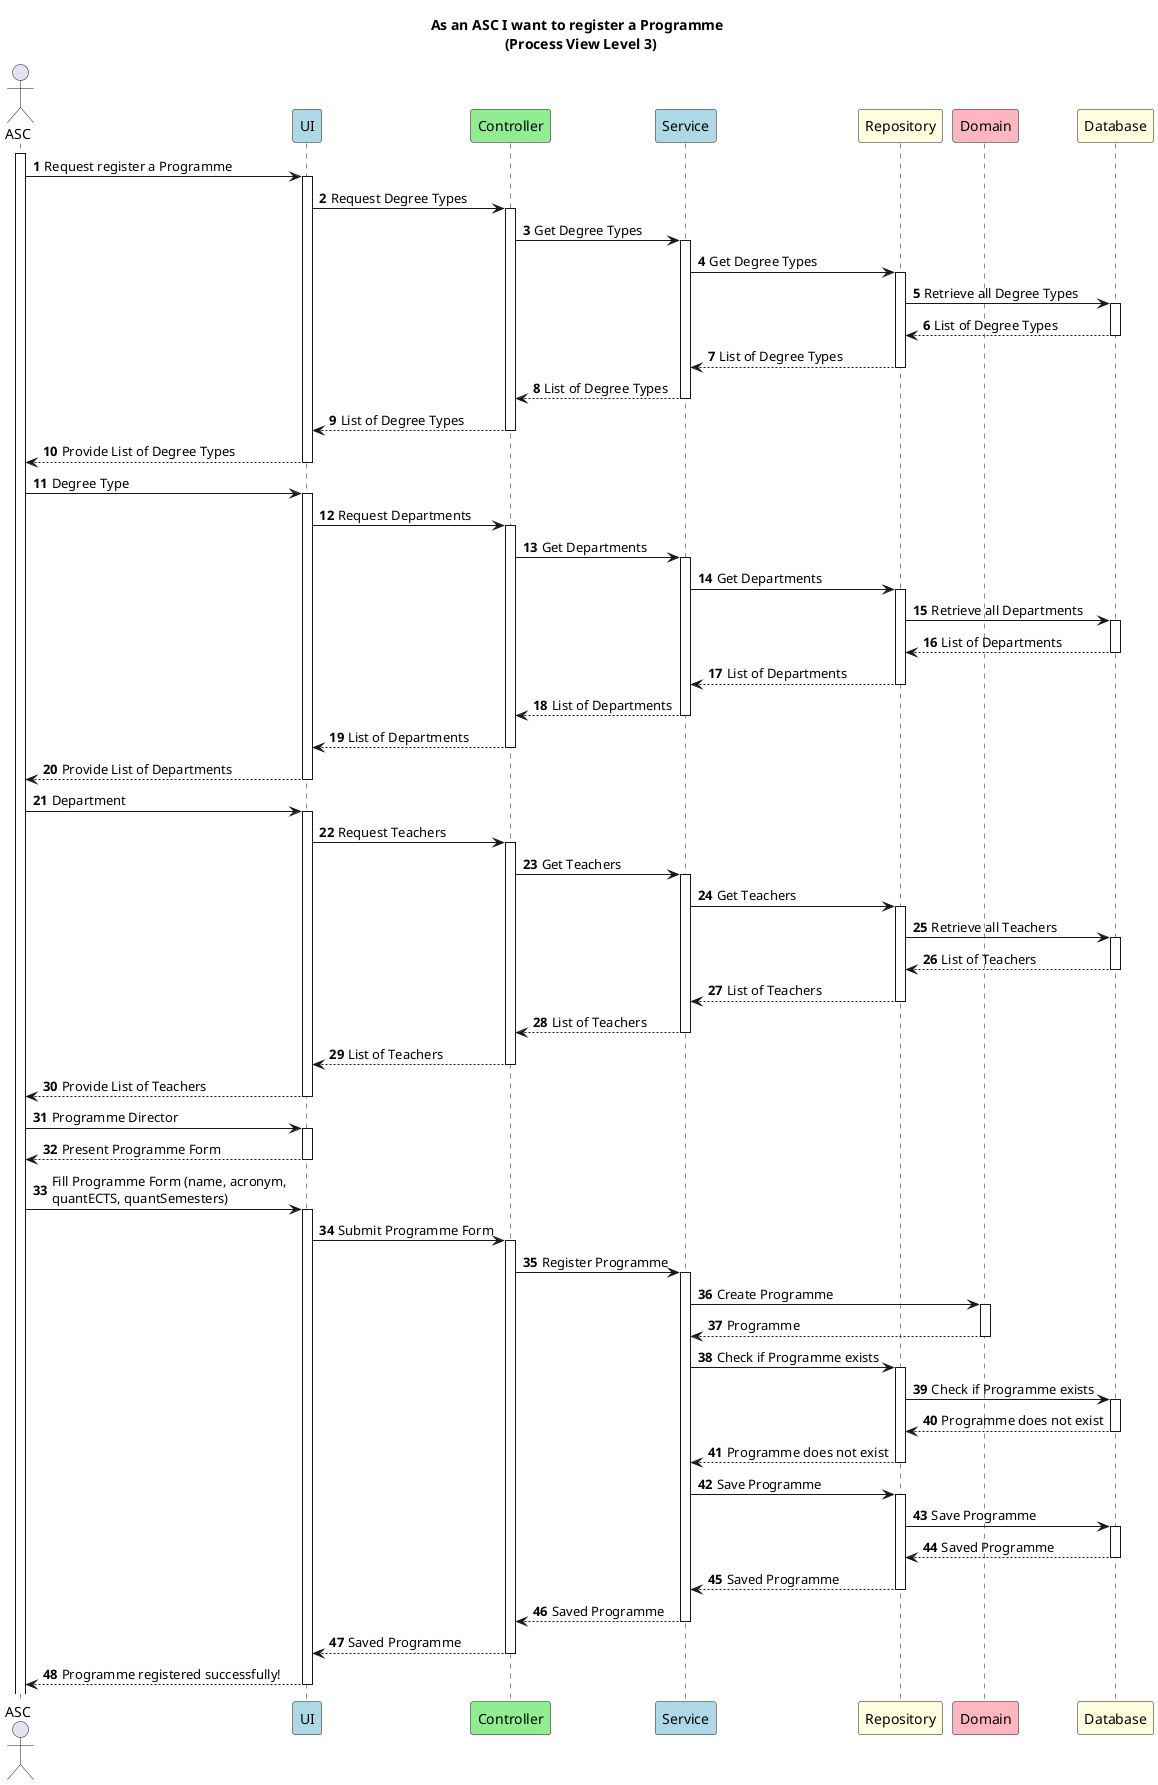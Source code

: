 @startuml

autonumber

title As an ASC I want to register a Programme \n (Process View Level 3)

actor ASC as Admin
participant "UI" as UI #lightblue
participant "Controller" as C #lightgreen
participant "Service" as S #lightblue
participant "Repository" as R #lightyellow
participant "Domain" as D #lightpink
participant "Database" as BD #lightyellow

activate Admin
Admin -> UI ++: Request register a Programme

UI -> C ++: Request Degree Types
C -> S ++: Get Degree Types
S -> R ++: Get Degree Types
R -> BD ++: Retrieve all Degree Types
BD --> R --: List of Degree Types
R --> S --: List of Degree Types
S --> C --: List of Degree Types
C --> UI --: List of Degree Types
UI --> Admin --: Provide List of Degree Types

Admin -> UI ++: Degree Type

UI -> C ++: Request Departments
C -> S ++: Get Departments
S -> R ++: Get Departments
R -> BD ++: Retrieve all Departments
BD --> R --: List of Departments
R --> S --: List of Departments
S --> C --: List of Departments
C --> UI --: List of Departments
UI --> Admin --: Provide List of Departments

Admin -> UI ++: Department

UI -> C ++: Request Teachers
C -> S ++: Get Teachers
S -> R ++: Get Teachers
R -> BD ++: Retrieve all Teachers
BD --> R --: List of Teachers
R --> S --: List of Teachers
S --> C --: List of Teachers
C --> UI --: List of Teachers
UI --> Admin --: Provide List of Teachers

Admin -> UI ++: Programme Director
UI --> Admin --: Present Programme Form

Admin -> UI ++: Fill Programme Form (name, acronym, \nquantECTS, quantSemesters)

UI -> C ++: Submit Programme Form
C -> S ++: Register Programme

S -> D ++: Create Programme
D --> S --: Programme

S -> R ++: Check if Programme exists
R -> BD ++: Check if Programme exists
BD --> R --: Programme does not exist
R --> S --: Programme does not exist

S -> R ++: Save Programme
R -> BD ++: Save Programme
BD --> R --: Saved Programme
R --> S --: Saved Programme

S --> C --: Saved Programme
C --> UI --: Saved Programme
UI --> Admin --: Programme registered successfully!

@enduml
